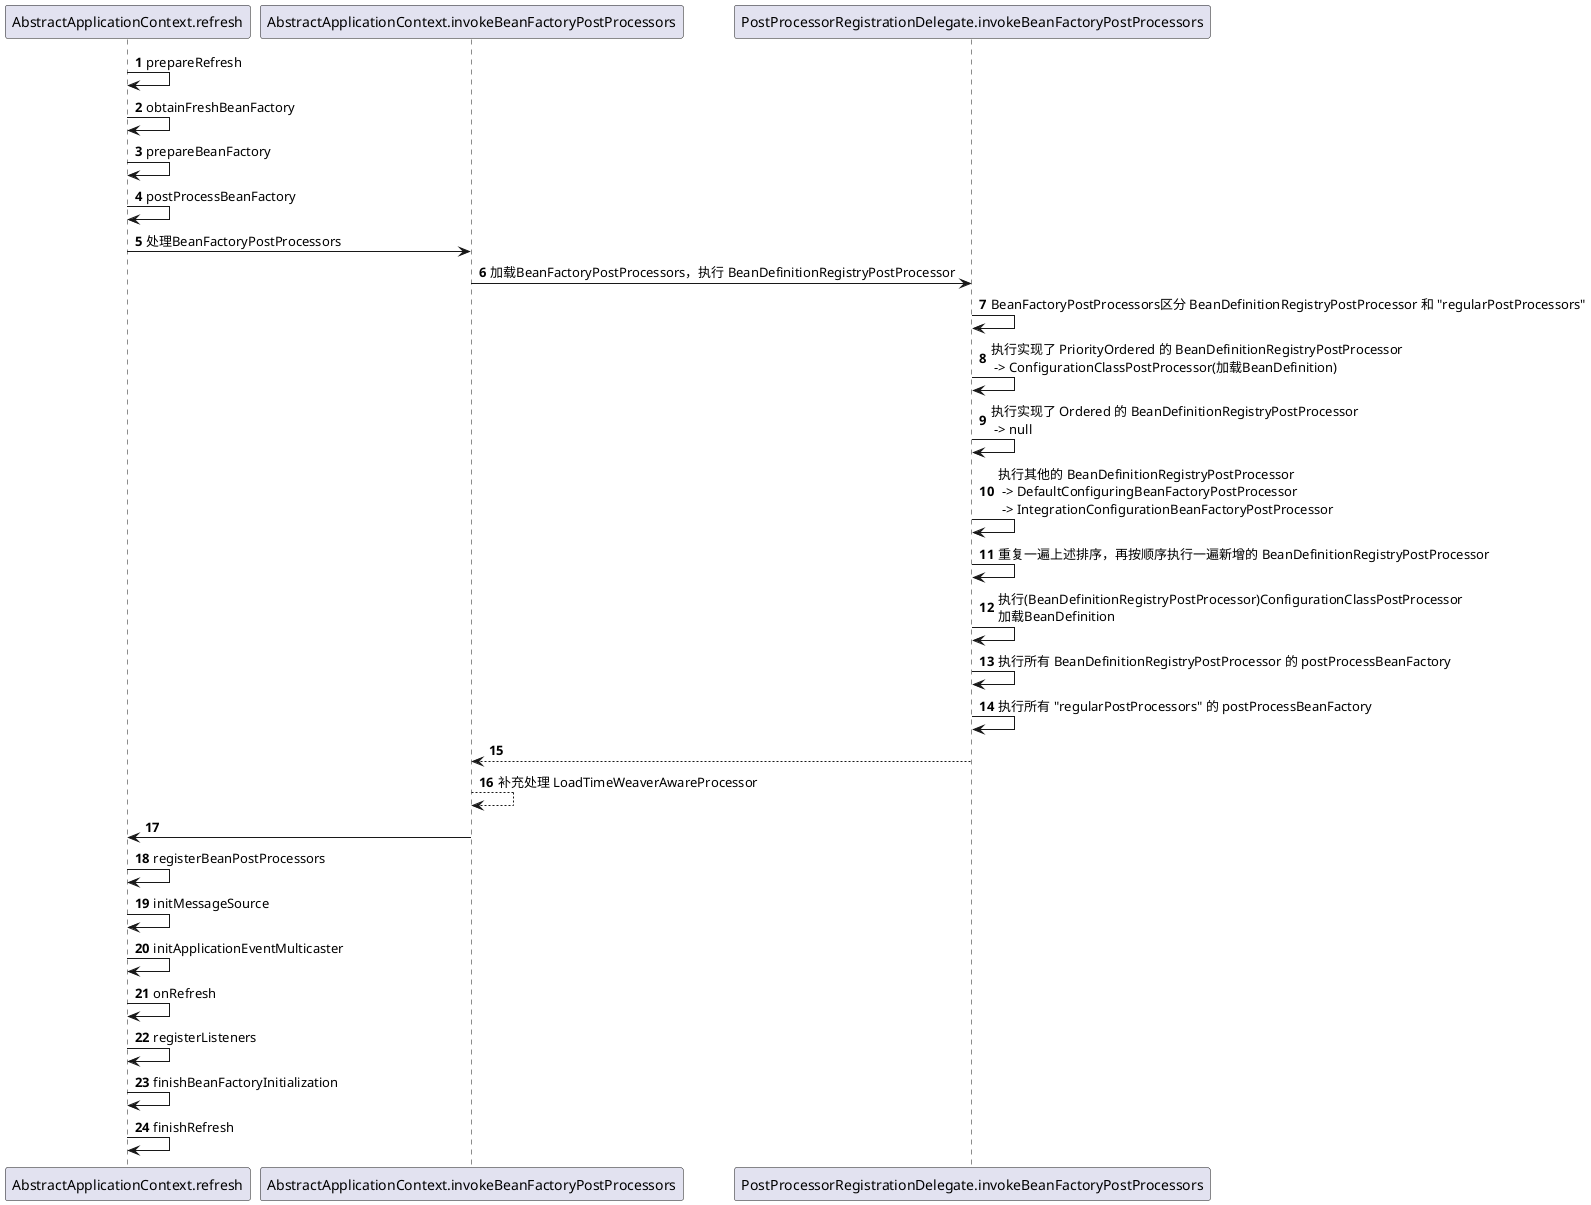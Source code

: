 @startuml
'https://plantuml.com/sequence-diagram

autonumber

AbstractApplicationContext.refresh -> AbstractApplicationContext.refresh : prepareRefresh
AbstractApplicationContext.refresh -> AbstractApplicationContext.refresh : obtainFreshBeanFactory
AbstractApplicationContext.refresh -> AbstractApplicationContext.refresh : prepareBeanFactory
AbstractApplicationContext.refresh -> AbstractApplicationContext.refresh : postProcessBeanFactory
AbstractApplicationContext.refresh -> AbstractApplicationContext.invokeBeanFactoryPostProcessors : 处理BeanFactoryPostProcessors
AbstractApplicationContext.invokeBeanFactoryPostProcessors -> PostProcessorRegistrationDelegate.invokeBeanFactoryPostProcessors : 加载BeanFactoryPostProcessors，执行 BeanDefinitionRegistryPostProcessor
PostProcessorRegistrationDelegate.invokeBeanFactoryPostProcessors -> PostProcessorRegistrationDelegate.invokeBeanFactoryPostProcessors : BeanFactoryPostProcessors区分 BeanDefinitionRegistryPostProcessor 和 "regularPostProcessors"
PostProcessorRegistrationDelegate.invokeBeanFactoryPostProcessors -> PostProcessorRegistrationDelegate.invokeBeanFactoryPostProcessors : 执行实现了 PriorityOrdered 的 BeanDefinitionRegistryPostProcessor\n -> ConfigurationClassPostProcessor(加载BeanDefinition)
PostProcessorRegistrationDelegate.invokeBeanFactoryPostProcessors -> PostProcessorRegistrationDelegate.invokeBeanFactoryPostProcessors : 执行实现了 Ordered 的 BeanDefinitionRegistryPostProcessor\n -> null
PostProcessorRegistrationDelegate.invokeBeanFactoryPostProcessors -> PostProcessorRegistrationDelegate.invokeBeanFactoryPostProcessors : 执行其他的 BeanDefinitionRegistryPostProcessor\n -> DefaultConfiguringBeanFactoryPostProcessor \n -> IntegrationConfigurationBeanFactoryPostProcessor
PostProcessorRegistrationDelegate.invokeBeanFactoryPostProcessors -> PostProcessorRegistrationDelegate.invokeBeanFactoryPostProcessors : 重复一遍上述排序，再按顺序执行一遍新增的 BeanDefinitionRegistryPostProcessor
PostProcessorRegistrationDelegate.invokeBeanFactoryPostProcessors -> PostProcessorRegistrationDelegate.invokeBeanFactoryPostProcessors : 执行(BeanDefinitionRegistryPostProcessor)ConfigurationClassPostProcessor\n加载BeanDefinition
PostProcessorRegistrationDelegate.invokeBeanFactoryPostProcessors -> PostProcessorRegistrationDelegate.invokeBeanFactoryPostProcessors : 执行所有 BeanDefinitionRegistryPostProcessor 的 postProcessBeanFactory
PostProcessorRegistrationDelegate.invokeBeanFactoryPostProcessors -> PostProcessorRegistrationDelegate.invokeBeanFactoryPostProcessors : 执行所有 "regularPostProcessors" 的 postProcessBeanFactory
PostProcessorRegistrationDelegate.invokeBeanFactoryPostProcessors --> AbstractApplicationContext.invokeBeanFactoryPostProcessors
AbstractApplicationContext.invokeBeanFactoryPostProcessors --> AbstractApplicationContext.invokeBeanFactoryPostProcessors : 补充处理 LoadTimeWeaverAwareProcessor
AbstractApplicationContext.invokeBeanFactoryPostProcessors -> AbstractApplicationContext.refresh
AbstractApplicationContext.refresh -> AbstractApplicationContext.refresh : registerBeanPostProcessors
AbstractApplicationContext.refresh -> AbstractApplicationContext.refresh : initMessageSource
AbstractApplicationContext.refresh -> AbstractApplicationContext.refresh : initApplicationEventMulticaster
AbstractApplicationContext.refresh -> AbstractApplicationContext.refresh : onRefresh
AbstractApplicationContext.refresh -> AbstractApplicationContext.refresh : registerListeners
AbstractApplicationContext.refresh -> AbstractApplicationContext.refresh : finishBeanFactoryInitialization
AbstractApplicationContext.refresh -> AbstractApplicationContext.refresh : finishRefresh

@enduml
